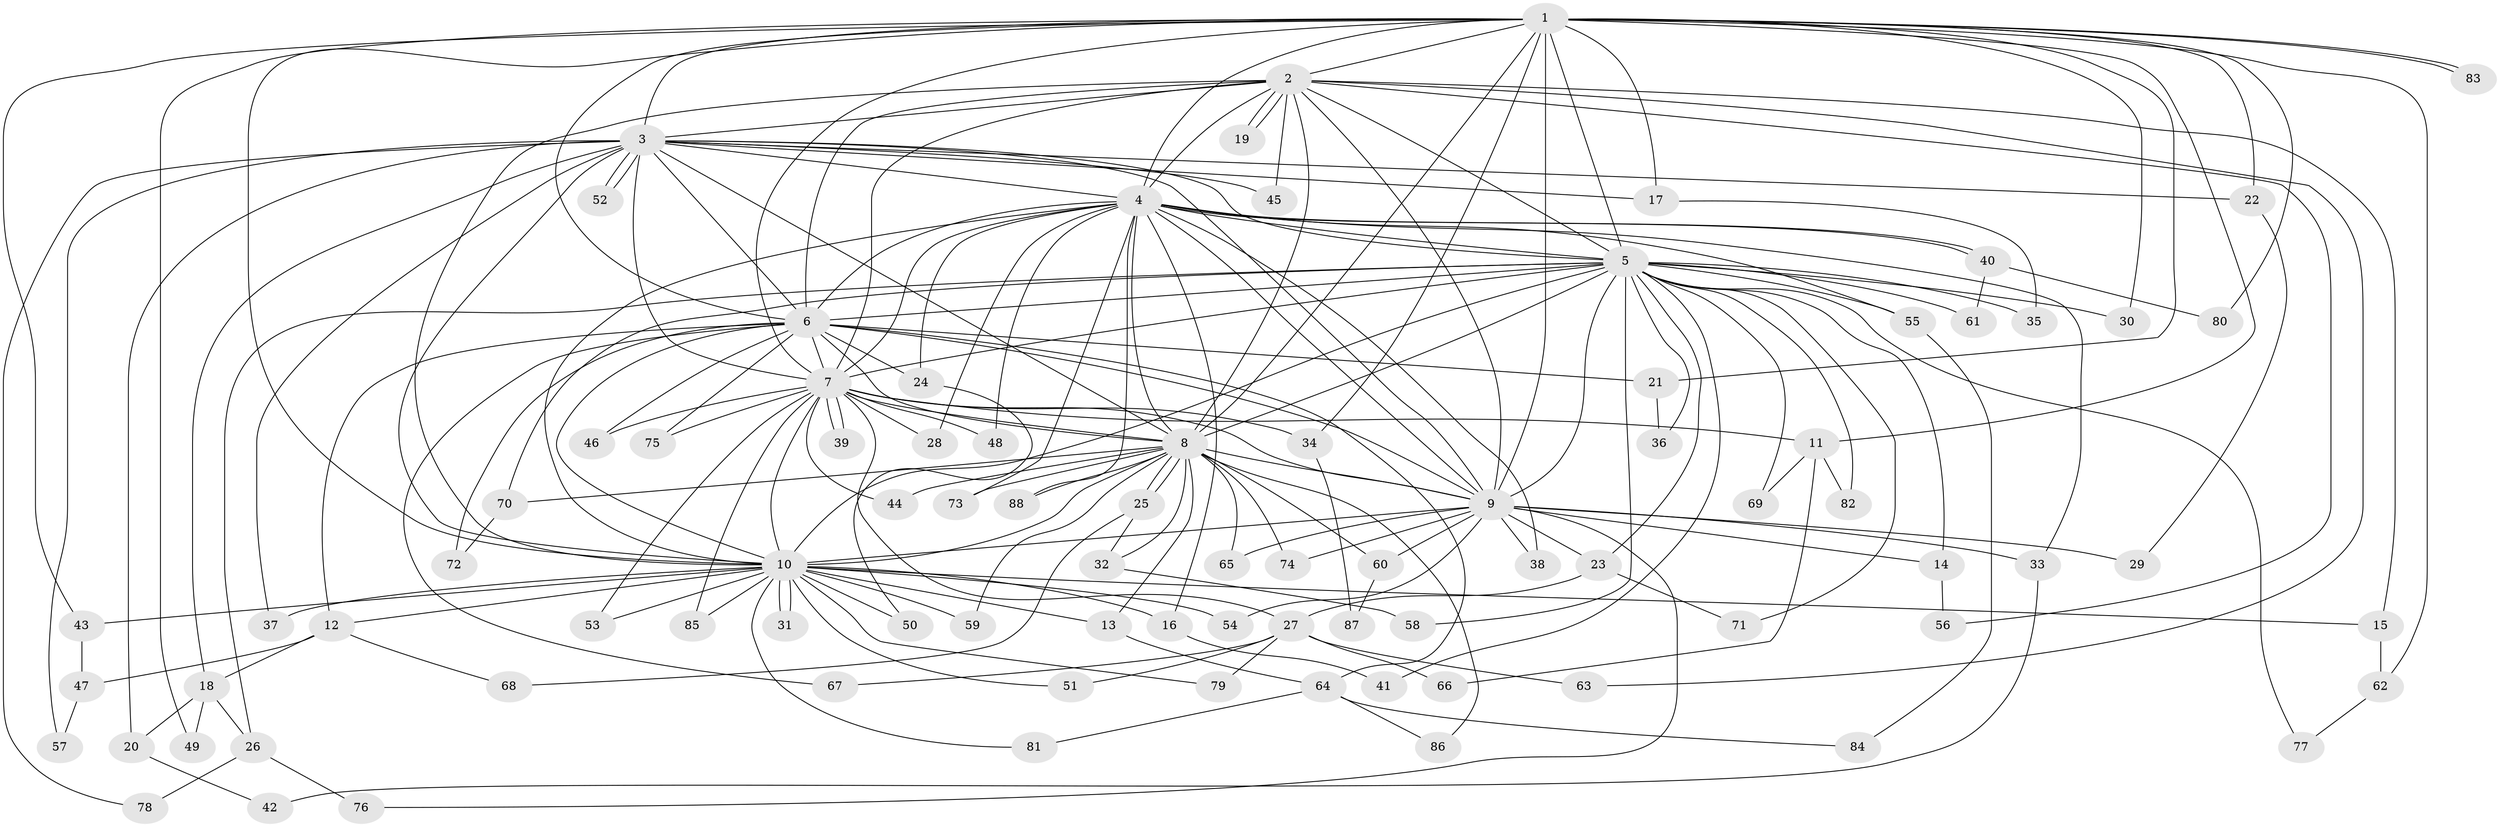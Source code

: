 // Generated by graph-tools (version 1.1) at 2025/01/03/09/25 03:01:35]
// undirected, 88 vertices, 201 edges
graph export_dot {
graph [start="1"]
  node [color=gray90,style=filled];
  1;
  2;
  3;
  4;
  5;
  6;
  7;
  8;
  9;
  10;
  11;
  12;
  13;
  14;
  15;
  16;
  17;
  18;
  19;
  20;
  21;
  22;
  23;
  24;
  25;
  26;
  27;
  28;
  29;
  30;
  31;
  32;
  33;
  34;
  35;
  36;
  37;
  38;
  39;
  40;
  41;
  42;
  43;
  44;
  45;
  46;
  47;
  48;
  49;
  50;
  51;
  52;
  53;
  54;
  55;
  56;
  57;
  58;
  59;
  60;
  61;
  62;
  63;
  64;
  65;
  66;
  67;
  68;
  69;
  70;
  71;
  72;
  73;
  74;
  75;
  76;
  77;
  78;
  79;
  80;
  81;
  82;
  83;
  84;
  85;
  86;
  87;
  88;
  1 -- 2;
  1 -- 3;
  1 -- 4;
  1 -- 5;
  1 -- 6;
  1 -- 7;
  1 -- 8;
  1 -- 9;
  1 -- 10;
  1 -- 11;
  1 -- 17;
  1 -- 21;
  1 -- 22;
  1 -- 30;
  1 -- 34;
  1 -- 43;
  1 -- 49;
  1 -- 62;
  1 -- 80;
  1 -- 83;
  1 -- 83;
  2 -- 3;
  2 -- 4;
  2 -- 5;
  2 -- 6;
  2 -- 7;
  2 -- 8;
  2 -- 9;
  2 -- 10;
  2 -- 15;
  2 -- 19;
  2 -- 19;
  2 -- 45;
  2 -- 56;
  2 -- 63;
  3 -- 4;
  3 -- 5;
  3 -- 6;
  3 -- 7;
  3 -- 8;
  3 -- 9;
  3 -- 10;
  3 -- 17;
  3 -- 18;
  3 -- 20;
  3 -- 22;
  3 -- 37;
  3 -- 45;
  3 -- 52;
  3 -- 52;
  3 -- 57;
  3 -- 78;
  4 -- 5;
  4 -- 6;
  4 -- 7;
  4 -- 8;
  4 -- 9;
  4 -- 10;
  4 -- 16;
  4 -- 24;
  4 -- 28;
  4 -- 33;
  4 -- 38;
  4 -- 40;
  4 -- 40;
  4 -- 48;
  4 -- 55;
  4 -- 73;
  4 -- 88;
  5 -- 6;
  5 -- 7;
  5 -- 8;
  5 -- 9;
  5 -- 10;
  5 -- 14;
  5 -- 23;
  5 -- 26;
  5 -- 30;
  5 -- 35;
  5 -- 36;
  5 -- 41;
  5 -- 55;
  5 -- 58;
  5 -- 61;
  5 -- 69;
  5 -- 70;
  5 -- 71;
  5 -- 77;
  5 -- 82;
  6 -- 7;
  6 -- 8;
  6 -- 9;
  6 -- 10;
  6 -- 12;
  6 -- 21;
  6 -- 24;
  6 -- 46;
  6 -- 64;
  6 -- 67;
  6 -- 72;
  6 -- 75;
  7 -- 8;
  7 -- 9;
  7 -- 10;
  7 -- 11;
  7 -- 27;
  7 -- 28;
  7 -- 34;
  7 -- 39;
  7 -- 39;
  7 -- 44;
  7 -- 46;
  7 -- 48;
  7 -- 53;
  7 -- 75;
  7 -- 85;
  8 -- 9;
  8 -- 10;
  8 -- 13;
  8 -- 25;
  8 -- 25;
  8 -- 32;
  8 -- 44;
  8 -- 59;
  8 -- 60;
  8 -- 65;
  8 -- 70;
  8 -- 73;
  8 -- 74;
  8 -- 86;
  8 -- 88;
  9 -- 10;
  9 -- 14;
  9 -- 23;
  9 -- 29;
  9 -- 33;
  9 -- 38;
  9 -- 54;
  9 -- 60;
  9 -- 65;
  9 -- 74;
  9 -- 76;
  10 -- 12;
  10 -- 13;
  10 -- 15;
  10 -- 16;
  10 -- 31;
  10 -- 31;
  10 -- 37;
  10 -- 43;
  10 -- 50;
  10 -- 51;
  10 -- 53;
  10 -- 54;
  10 -- 59;
  10 -- 79;
  10 -- 81;
  10 -- 85;
  11 -- 66;
  11 -- 69;
  11 -- 82;
  12 -- 18;
  12 -- 47;
  12 -- 68;
  13 -- 64;
  14 -- 56;
  15 -- 62;
  16 -- 41;
  17 -- 35;
  18 -- 20;
  18 -- 26;
  18 -- 49;
  20 -- 42;
  21 -- 36;
  22 -- 29;
  23 -- 27;
  23 -- 71;
  24 -- 50;
  25 -- 32;
  25 -- 68;
  26 -- 76;
  26 -- 78;
  27 -- 51;
  27 -- 63;
  27 -- 66;
  27 -- 67;
  27 -- 79;
  32 -- 58;
  33 -- 42;
  34 -- 87;
  40 -- 61;
  40 -- 80;
  43 -- 47;
  47 -- 57;
  55 -- 84;
  60 -- 87;
  62 -- 77;
  64 -- 81;
  64 -- 84;
  64 -- 86;
  70 -- 72;
}
